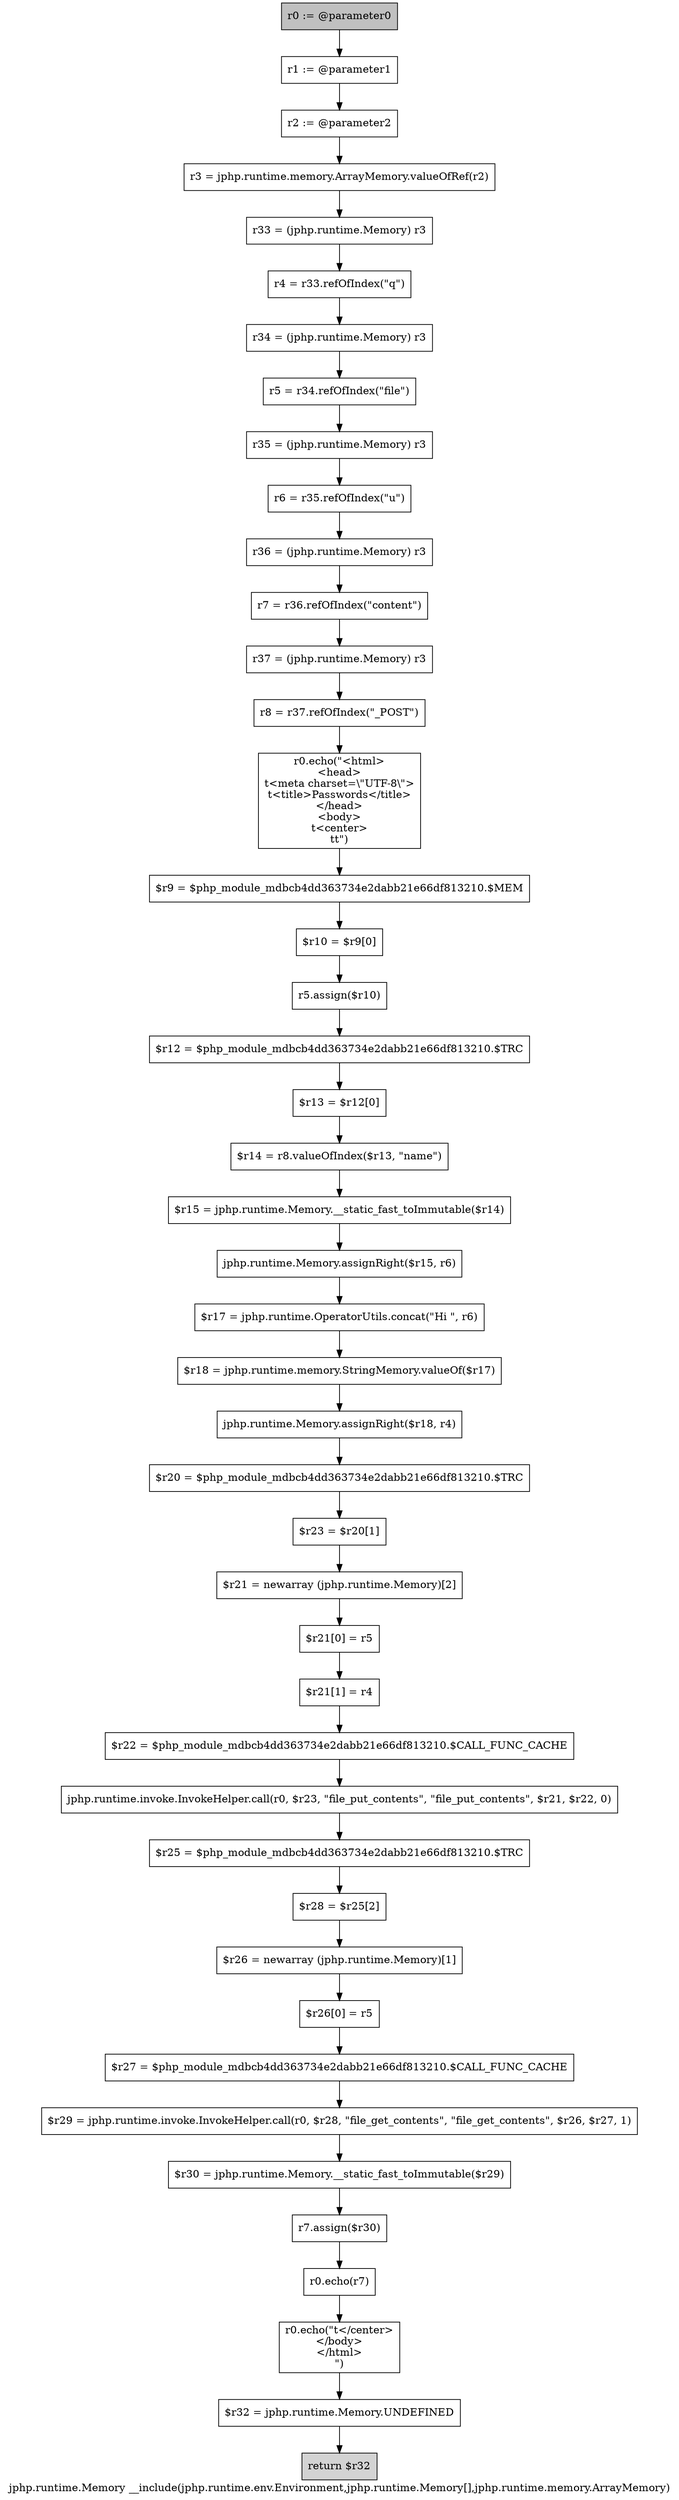 digraph "jphp.runtime.Memory __include(jphp.runtime.env.Environment,jphp.runtime.Memory[],jphp.runtime.memory.ArrayMemory)" {
    label="jphp.runtime.Memory __include(jphp.runtime.env.Environment,jphp.runtime.Memory[],jphp.runtime.memory.ArrayMemory)";
    node [shape=box];
    "0" [style=filled,fillcolor=gray,label="r0 := @parameter0",];
    "1" [label="r1 := @parameter1",];
    "0"->"1";
    "2" [label="r2 := @parameter2",];
    "1"->"2";
    "3" [label="r3 = jphp.runtime.memory.ArrayMemory.valueOfRef(r2)",];
    "2"->"3";
    "4" [label="r33 = (jphp.runtime.Memory) r3",];
    "3"->"4";
    "5" [label="r4 = r33.refOfIndex(\"q\")",];
    "4"->"5";
    "6" [label="r34 = (jphp.runtime.Memory) r3",];
    "5"->"6";
    "7" [label="r5 = r34.refOfIndex(\"file\")",];
    "6"->"7";
    "8" [label="r35 = (jphp.runtime.Memory) r3",];
    "7"->"8";
    "9" [label="r6 = r35.refOfIndex(\"u\")",];
    "8"->"9";
    "10" [label="r36 = (jphp.runtime.Memory) r3",];
    "9"->"10";
    "11" [label="r7 = r36.refOfIndex(\"content\")",];
    "10"->"11";
    "12" [label="r37 = (jphp.runtime.Memory) r3",];
    "11"->"12";
    "13" [label="r8 = r37.refOfIndex(\"_POST\")",];
    "12"->"13";
    "14" [label="r0.echo(\"<html>\n<head>\n\t<meta charset=\\\"UTF-8\\\">\n\t<title>Passwords</title>\n</head>\n<body>\n\t<center>\n\t\t\")",];
    "13"->"14";
    "15" [label="$r9 = $php_module_mdbcb4dd363734e2dabb21e66df813210.$MEM",];
    "14"->"15";
    "16" [label="$r10 = $r9[0]",];
    "15"->"16";
    "17" [label="r5.assign($r10)",];
    "16"->"17";
    "18" [label="$r12 = $php_module_mdbcb4dd363734e2dabb21e66df813210.$TRC",];
    "17"->"18";
    "19" [label="$r13 = $r12[0]",];
    "18"->"19";
    "20" [label="$r14 = r8.valueOfIndex($r13, \"name\")",];
    "19"->"20";
    "21" [label="$r15 = jphp.runtime.Memory.__static_fast_toImmutable($r14)",];
    "20"->"21";
    "22" [label="jphp.runtime.Memory.assignRight($r15, r6)",];
    "21"->"22";
    "23" [label="$r17 = jphp.runtime.OperatorUtils.concat(\"Hi \", r6)",];
    "22"->"23";
    "24" [label="$r18 = jphp.runtime.memory.StringMemory.valueOf($r17)",];
    "23"->"24";
    "25" [label="jphp.runtime.Memory.assignRight($r18, r4)",];
    "24"->"25";
    "26" [label="$r20 = $php_module_mdbcb4dd363734e2dabb21e66df813210.$TRC",];
    "25"->"26";
    "27" [label="$r23 = $r20[1]",];
    "26"->"27";
    "28" [label="$r21 = newarray (jphp.runtime.Memory)[2]",];
    "27"->"28";
    "29" [label="$r21[0] = r5",];
    "28"->"29";
    "30" [label="$r21[1] = r4",];
    "29"->"30";
    "31" [label="$r22 = $php_module_mdbcb4dd363734e2dabb21e66df813210.$CALL_FUNC_CACHE",];
    "30"->"31";
    "32" [label="jphp.runtime.invoke.InvokeHelper.call(r0, $r23, \"file_put_contents\", \"file_put_contents\", $r21, $r22, 0)",];
    "31"->"32";
    "33" [label="$r25 = $php_module_mdbcb4dd363734e2dabb21e66df813210.$TRC",];
    "32"->"33";
    "34" [label="$r28 = $r25[2]",];
    "33"->"34";
    "35" [label="$r26 = newarray (jphp.runtime.Memory)[1]",];
    "34"->"35";
    "36" [label="$r26[0] = r5",];
    "35"->"36";
    "37" [label="$r27 = $php_module_mdbcb4dd363734e2dabb21e66df813210.$CALL_FUNC_CACHE",];
    "36"->"37";
    "38" [label="$r29 = jphp.runtime.invoke.InvokeHelper.call(r0, $r28, \"file_get_contents\", \"file_get_contents\", $r26, $r27, 1)",];
    "37"->"38";
    "39" [label="$r30 = jphp.runtime.Memory.__static_fast_toImmutable($r29)",];
    "38"->"39";
    "40" [label="r7.assign($r30)",];
    "39"->"40";
    "41" [label="r0.echo(r7)",];
    "40"->"41";
    "42" [label="r0.echo(\"\t</center>\n</body>\n</html>\n\")",];
    "41"->"42";
    "43" [label="$r32 = jphp.runtime.Memory.UNDEFINED",];
    "42"->"43";
    "44" [style=filled,fillcolor=lightgray,label="return $r32",];
    "43"->"44";
}
